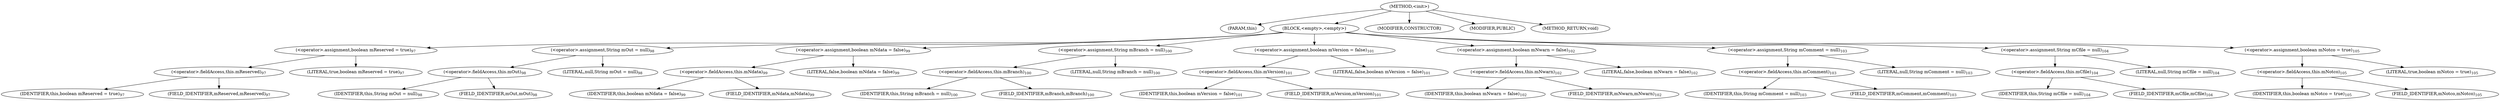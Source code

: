 digraph "&lt;init&gt;" {  
"646" [label = <(METHOD,&lt;init&gt;)> ]
"647" [label = <(PARAM,this)> ]
"648" [label = <(BLOCK,&lt;empty&gt;,&lt;empty&gt;)> ]
"649" [label = <(&lt;operator&gt;.assignment,boolean mReserved = true)<SUB>97</SUB>> ]
"650" [label = <(&lt;operator&gt;.fieldAccess,this.mReserved)<SUB>97</SUB>> ]
"651" [label = <(IDENTIFIER,this,boolean mReserved = true)<SUB>97</SUB>> ]
"652" [label = <(FIELD_IDENTIFIER,mReserved,mReserved)<SUB>97</SUB>> ]
"653" [label = <(LITERAL,true,boolean mReserved = true)<SUB>97</SUB>> ]
"654" [label = <(&lt;operator&gt;.assignment,String mOut = null)<SUB>98</SUB>> ]
"655" [label = <(&lt;operator&gt;.fieldAccess,this.mOut)<SUB>98</SUB>> ]
"656" [label = <(IDENTIFIER,this,String mOut = null)<SUB>98</SUB>> ]
"657" [label = <(FIELD_IDENTIFIER,mOut,mOut)<SUB>98</SUB>> ]
"658" [label = <(LITERAL,null,String mOut = null)<SUB>98</SUB>> ]
"659" [label = <(&lt;operator&gt;.assignment,boolean mNdata = false)<SUB>99</SUB>> ]
"660" [label = <(&lt;operator&gt;.fieldAccess,this.mNdata)<SUB>99</SUB>> ]
"661" [label = <(IDENTIFIER,this,boolean mNdata = false)<SUB>99</SUB>> ]
"662" [label = <(FIELD_IDENTIFIER,mNdata,mNdata)<SUB>99</SUB>> ]
"663" [label = <(LITERAL,false,boolean mNdata = false)<SUB>99</SUB>> ]
"664" [label = <(&lt;operator&gt;.assignment,String mBranch = null)<SUB>100</SUB>> ]
"665" [label = <(&lt;operator&gt;.fieldAccess,this.mBranch)<SUB>100</SUB>> ]
"666" [label = <(IDENTIFIER,this,String mBranch = null)<SUB>100</SUB>> ]
"667" [label = <(FIELD_IDENTIFIER,mBranch,mBranch)<SUB>100</SUB>> ]
"668" [label = <(LITERAL,null,String mBranch = null)<SUB>100</SUB>> ]
"669" [label = <(&lt;operator&gt;.assignment,boolean mVersion = false)<SUB>101</SUB>> ]
"670" [label = <(&lt;operator&gt;.fieldAccess,this.mVersion)<SUB>101</SUB>> ]
"671" [label = <(IDENTIFIER,this,boolean mVersion = false)<SUB>101</SUB>> ]
"672" [label = <(FIELD_IDENTIFIER,mVersion,mVersion)<SUB>101</SUB>> ]
"673" [label = <(LITERAL,false,boolean mVersion = false)<SUB>101</SUB>> ]
"674" [label = <(&lt;operator&gt;.assignment,boolean mNwarn = false)<SUB>102</SUB>> ]
"675" [label = <(&lt;operator&gt;.fieldAccess,this.mNwarn)<SUB>102</SUB>> ]
"676" [label = <(IDENTIFIER,this,boolean mNwarn = false)<SUB>102</SUB>> ]
"677" [label = <(FIELD_IDENTIFIER,mNwarn,mNwarn)<SUB>102</SUB>> ]
"678" [label = <(LITERAL,false,boolean mNwarn = false)<SUB>102</SUB>> ]
"679" [label = <(&lt;operator&gt;.assignment,String mComment = null)<SUB>103</SUB>> ]
"680" [label = <(&lt;operator&gt;.fieldAccess,this.mComment)<SUB>103</SUB>> ]
"681" [label = <(IDENTIFIER,this,String mComment = null)<SUB>103</SUB>> ]
"682" [label = <(FIELD_IDENTIFIER,mComment,mComment)<SUB>103</SUB>> ]
"683" [label = <(LITERAL,null,String mComment = null)<SUB>103</SUB>> ]
"684" [label = <(&lt;operator&gt;.assignment,String mCfile = null)<SUB>104</SUB>> ]
"685" [label = <(&lt;operator&gt;.fieldAccess,this.mCfile)<SUB>104</SUB>> ]
"686" [label = <(IDENTIFIER,this,String mCfile = null)<SUB>104</SUB>> ]
"687" [label = <(FIELD_IDENTIFIER,mCfile,mCfile)<SUB>104</SUB>> ]
"688" [label = <(LITERAL,null,String mCfile = null)<SUB>104</SUB>> ]
"689" [label = <(&lt;operator&gt;.assignment,boolean mNotco = true)<SUB>105</SUB>> ]
"690" [label = <(&lt;operator&gt;.fieldAccess,this.mNotco)<SUB>105</SUB>> ]
"691" [label = <(IDENTIFIER,this,boolean mNotco = true)<SUB>105</SUB>> ]
"692" [label = <(FIELD_IDENTIFIER,mNotco,mNotco)<SUB>105</SUB>> ]
"693" [label = <(LITERAL,true,boolean mNotco = true)<SUB>105</SUB>> ]
"694" [label = <(MODIFIER,CONSTRUCTOR)> ]
"695" [label = <(MODIFIER,PUBLIC)> ]
"696" [label = <(METHOD_RETURN,void)> ]
  "646" -> "647" 
  "646" -> "648" 
  "646" -> "694" 
  "646" -> "695" 
  "646" -> "696" 
  "648" -> "649" 
  "648" -> "654" 
  "648" -> "659" 
  "648" -> "664" 
  "648" -> "669" 
  "648" -> "674" 
  "648" -> "679" 
  "648" -> "684" 
  "648" -> "689" 
  "649" -> "650" 
  "649" -> "653" 
  "650" -> "651" 
  "650" -> "652" 
  "654" -> "655" 
  "654" -> "658" 
  "655" -> "656" 
  "655" -> "657" 
  "659" -> "660" 
  "659" -> "663" 
  "660" -> "661" 
  "660" -> "662" 
  "664" -> "665" 
  "664" -> "668" 
  "665" -> "666" 
  "665" -> "667" 
  "669" -> "670" 
  "669" -> "673" 
  "670" -> "671" 
  "670" -> "672" 
  "674" -> "675" 
  "674" -> "678" 
  "675" -> "676" 
  "675" -> "677" 
  "679" -> "680" 
  "679" -> "683" 
  "680" -> "681" 
  "680" -> "682" 
  "684" -> "685" 
  "684" -> "688" 
  "685" -> "686" 
  "685" -> "687" 
  "689" -> "690" 
  "689" -> "693" 
  "690" -> "691" 
  "690" -> "692" 
}
